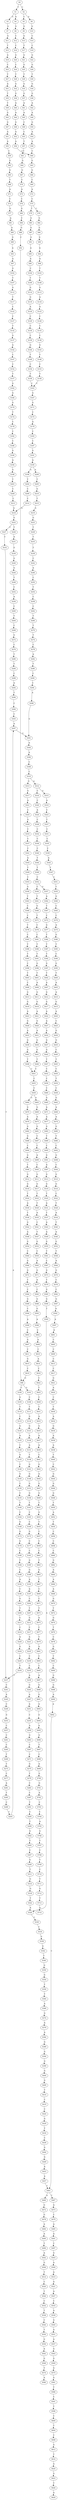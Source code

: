 strict digraph  {
	S0 -> S1 [ label = T ];
	S0 -> S2 [ label = C ];
	S1 -> S3 [ label = G ];
	S1 -> S4 [ label = A ];
	S2 -> S5 [ label = C ];
	S2 -> S6 [ label = A ];
	S3 -> S7 [ label = G ];
	S4 -> S8 [ label = G ];
	S5 -> S9 [ label = G ];
	S6 -> S10 [ label = G ];
	S7 -> S11 [ label = G ];
	S8 -> S12 [ label = C ];
	S9 -> S13 [ label = G ];
	S10 -> S14 [ label = C ];
	S11 -> S15 [ label = T ];
	S12 -> S16 [ label = C ];
	S13 -> S17 [ label = T ];
	S14 -> S18 [ label = C ];
	S15 -> S19 [ label = A ];
	S16 -> S20 [ label = G ];
	S17 -> S21 [ label = G ];
	S18 -> S22 [ label = G ];
	S19 -> S23 [ label = C ];
	S20 -> S24 [ label = C ];
	S21 -> S25 [ label = G ];
	S22 -> S26 [ label = G ];
	S23 -> S27 [ label = T ];
	S24 -> S28 [ label = T ];
	S25 -> S29 [ label = T ];
	S26 -> S30 [ label = T ];
	S27 -> S31 [ label = A ];
	S28 -> S32 [ label = G ];
	S29 -> S33 [ label = G ];
	S30 -> S34 [ label = G ];
	S31 -> S35 [ label = T ];
	S32 -> S36 [ label = G ];
	S33 -> S37 [ label = G ];
	S34 -> S38 [ label = G ];
	S35 -> S39 [ label = T ];
	S36 -> S40 [ label = A ];
	S37 -> S41 [ label = A ];
	S38 -> S42 [ label = A ];
	S39 -> S43 [ label = G ];
	S40 -> S44 [ label = A ];
	S41 -> S45 [ label = A ];
	S42 -> S46 [ label = A ];
	S43 -> S47 [ label = G ];
	S44 -> S48 [ label = G ];
	S45 -> S49 [ label = C ];
	S46 -> S50 [ label = G ];
	S47 -> S51 [ label = A ];
	S48 -> S52 [ label = A ];
	S49 -> S53 [ label = C ];
	S50 -> S54 [ label = A ];
	S51 -> S55 [ label = A ];
	S52 -> S56 [ label = A ];
	S53 -> S57 [ label = T ];
	S54 -> S58 [ label = A ];
	S55 -> S59 [ label = C ];
	S56 -> S60 [ label = C ];
	S57 -> S61 [ label = C ];
	S58 -> S60 [ label = C ];
	S59 -> S62 [ label = G ];
	S60 -> S63 [ label = G ];
	S61 -> S64 [ label = G ];
	S62 -> S65 [ label = G ];
	S63 -> S66 [ label = G ];
	S64 -> S67 [ label = G ];
	S65 -> S68 [ label = T ];
	S66 -> S69 [ label = C ];
	S67 -> S70 [ label = C ];
	S68 -> S71 [ label = A ];
	S69 -> S72 [ label = A ];
	S70 -> S73 [ label = A ];
	S71 -> S74 [ label = C ];
	S72 -> S75 [ label = C ];
	S73 -> S76 [ label = C ];
	S74 -> S77 [ label = G ];
	S75 -> S78 [ label = C ];
	S75 -> S79 [ label = T ];
	S76 -> S80 [ label = G ];
	S77 -> S81 [ label = A ];
	S78 -> S82 [ label = G ];
	S79 -> S83 [ label = G ];
	S80 -> S84 [ label = C ];
	S81 -> S85 [ label = A ];
	S82 -> S86 [ label = G ];
	S83 -> S87 [ label = G ];
	S84 -> S88 [ label = G ];
	S85 -> S89 [ label = G ];
	S86 -> S90 [ label = G ];
	S87 -> S91 [ label = G ];
	S88 -> S92 [ label = C ];
	S89 -> S93 [ label = A ];
	S90 -> S94 [ label = A ];
	S91 -> S95 [ label = A ];
	S92 -> S96 [ label = G ];
	S93 -> S97 [ label = A ];
	S94 -> S98 [ label = A ];
	S95 -> S99 [ label = A ];
	S96 -> S100 [ label = C ];
	S96 -> S101 [ label = G ];
	S97 -> S102 [ label = G ];
	S98 -> S103 [ label = T ];
	S99 -> S104 [ label = C ];
	S100 -> S105 [ label = G ];
	S101 -> S106 [ label = C ];
	S102 -> S107 [ label = T ];
	S103 -> S108 [ label = T ];
	S104 -> S109 [ label = T ];
	S105 -> S110 [ label = T ];
	S106 -> S111 [ label = T ];
	S107 -> S112 [ label = G ];
	S108 -> S113 [ label = G ];
	S109 -> S114 [ label = G ];
	S110 -> S115 [ label = C ];
	S111 -> S116 [ label = G ];
	S112 -> S117 [ label = T ];
	S113 -> S118 [ label = A ];
	S114 -> S119 [ label = G ];
	S115 -> S120 [ label = G ];
	S116 -> S121 [ label = G ];
	S117 -> S122 [ label = C ];
	S118 -> S123 [ label = A ];
	S119 -> S124 [ label = A ];
	S120 -> S125 [ label = A ];
	S121 -> S126 [ label = A ];
	S122 -> S127 [ label = C ];
	S123 -> S128 [ label = C ];
	S124 -> S129 [ label = C ];
	S125 -> S130 [ label = C ];
	S126 -> S131 [ label = A ];
	S127 -> S132 [ label = T ];
	S128 -> S133 [ label = C ];
	S129 -> S134 [ label = C ];
	S130 -> S135 [ label = G ];
	S131 -> S136 [ label = T ];
	S132 -> S137 [ label = G ];
	S133 -> S138 [ label = C ];
	S134 -> S139 [ label = C ];
	S135 -> S140 [ label = C ];
	S136 -> S141 [ label = G ];
	S137 -> S142 [ label = G ];
	S138 -> S143 [ label = G ];
	S139 -> S144 [ label = G ];
	S140 -> S145 [ label = G ];
	S141 -> S146 [ label = G ];
	S142 -> S147 [ label = C ];
	S143 -> S148 [ label = T ];
	S144 -> S149 [ label = T ];
	S145 -> S150 [ label = C ];
	S146 -> S151 [ label = G ];
	S147 -> S152 [ label = C ];
	S148 -> S153 [ label = C ];
	S149 -> S154 [ label = C ];
	S150 -> S155 [ label = C ];
	S151 -> S156 [ label = G ];
	S152 -> S157 [ label = T ];
	S153 -> S158 [ label = T ];
	S154 -> S159 [ label = T ];
	S155 -> S160 [ label = T ];
	S156 -> S161 [ label = T ];
	S157 -> S162 [ label = G ];
	S158 -> S163 [ label = C ];
	S159 -> S163 [ label = C ];
	S160 -> S164 [ label = C ];
	S161 -> S165 [ label = C ];
	S162 -> S166 [ label = G ];
	S163 -> S167 [ label = G ];
	S164 -> S168 [ label = G ];
	S165 -> S169 [ label = C ];
	S166 -> S170 [ label = G ];
	S167 -> S171 [ label = G ];
	S168 -> S172 [ label = G ];
	S169 -> S173 [ label = G ];
	S170 -> S174 [ label = T ];
	S171 -> S175 [ label = C ];
	S172 -> S176 [ label = G ];
	S173 -> S177 [ label = C ];
	S174 -> S178 [ label = C ];
	S175 -> S179 [ label = A ];
	S176 -> S180 [ label = C ];
	S177 -> S181 [ label = C ];
	S178 -> S182 [ label = C ];
	S179 -> S183 [ label = C ];
	S180 -> S184 [ label = T ];
	S181 -> S185 [ label = G ];
	S182 -> S186 [ label = C ];
	S183 -> S187 [ label = C ];
	S184 -> S188 [ label = C ];
	S185 -> S189 [ label = G ];
	S186 -> S190 [ label = G ];
	S187 -> S191 [ label = G ];
	S188 -> S192 [ label = A ];
	S189 -> S193 [ label = A ];
	S190 -> S194 [ label = A ];
	S191 -> S195 [ label = A ];
	S192 -> S196 [ label = C ];
	S193 -> S197 [ label = A ];
	S194 -> S198 [ label = G ];
	S195 -> S199 [ label = G ];
	S195 -> S200 [ label = A ];
	S196 -> S201 [ label = G ];
	S197 -> S202 [ label = C ];
	S198 -> S203 [ label = T ];
	S199 -> S204 [ label = T ];
	S200 -> S205 [ label = T ];
	S201 -> S206 [ label = T ];
	S202 -> S207 [ label = T ];
	S203 -> S208 [ label = C ];
	S204 -> S209 [ label = C ];
	S205 -> S210 [ label = G ];
	S206 -> S211 [ label = C ];
	S207 -> S212 [ label = G ];
	S208 -> S213 [ label = C ];
	S209 -> S214 [ label = C ];
	S210 -> S215 [ label = T ];
	S211 -> S216 [ label = C ];
	S212 -> S217 [ label = C ];
	S213 -> S218 [ label = A ];
	S214 -> S218 [ label = A ];
	S215 -> S219 [ label = A ];
	S216 -> S220 [ label = A ];
	S217 -> S221 [ label = A ];
	S218 -> S222 [ label = G ];
	S219 -> S223 [ label = G ];
	S220 -> S224 [ label = G ];
	S221 -> S225 [ label = A ];
	S222 -> S226 [ label = T ];
	S222 -> S227 [ label = C ];
	S223 -> S228 [ label = T ];
	S224 -> S229 [ label = C ];
	S225 -> S230 [ label = C ];
	S226 -> S231 [ label = A ];
	S227 -> S232 [ label = T ];
	S228 -> S233 [ label = T ];
	S229 -> S234 [ label = T ];
	S230 -> S235 [ label = C ];
	S231 -> S236 [ label = G ];
	S232 -> S237 [ label = T ];
	S233 -> S238 [ label = T ];
	S234 -> S237 [ label = T ];
	S235 -> S239 [ label = A ];
	S236 -> S240 [ label = G ];
	S237 -> S241 [ label = C ];
	S238 -> S242 [ label = C ];
	S239 -> S243 [ label = G ];
	S240 -> S244 [ label = G ];
	S241 -> S245 [ label = A ];
	S242 -> S246 [ label = A ];
	S243 -> S247 [ label = A ];
	S244 -> S248 [ label = T ];
	S245 -> S249 [ label = C ];
	S246 -> S250 [ label = C ];
	S247 -> S251 [ label = A ];
	S248 -> S252 [ label = C ];
	S249 -> S253 [ label = G ];
	S250 -> S254 [ label = T ];
	S251 -> S255 [ label = C ];
	S252 -> S256 [ label = A ];
	S253 -> S257 [ label = C ];
	S254 -> S258 [ label = C ];
	S255 -> S259 [ label = A ];
	S256 -> S260 [ label = C ];
	S257 -> S261 [ label = C ];
	S258 -> S262 [ label = C ];
	S259 -> S263 [ label = G ];
	S260 -> S264 [ label = T ];
	S261 -> S265 [ label = C ];
	S262 -> S266 [ label = T ];
	S263 -> S267 [ label = C ];
	S264 -> S268 [ label = C ];
	S265 -> S269 [ label = T ];
	S266 -> S270 [ label = T ];
	S267 -> S271 [ label = C ];
	S268 -> S272 [ label = G ];
	S269 -> S273 [ label = T ];
	S270 -> S274 [ label = T ];
	S271 -> S275 [ label = G ];
	S272 -> S276 [ label = C ];
	S273 -> S277 [ label = C ];
	S274 -> S278 [ label = C ];
	S275 -> S279 [ label = T ];
	S276 -> S280 [ label = T ];
	S277 -> S281 [ label = A ];
	S278 -> S282 [ label = A ];
	S279 -> S283 [ label = C ];
	S280 -> S284 [ label = T ];
	S281 -> S285 [ label = T ];
	S282 -> S286 [ label = T ];
	S283 -> S287 [ label = C ];
	S284 -> S288 [ label = C ];
	S285 -> S289 [ label = C ];
	S286 -> S290 [ label = C ];
	S287 -> S291 [ label = T ];
	S288 -> S292 [ label = A ];
	S289 -> S293 [ label = C ];
	S290 -> S294 [ label = C ];
	S291 -> S295 [ label = C ];
	S292 -> S296 [ label = T ];
	S293 -> S297 [ label = A ];
	S294 -> S298 [ label = A ];
	S295 -> S299 [ label = T ];
	S296 -> S300 [ label = C ];
	S297 -> S301 [ label = G ];
	S298 -> S301 [ label = G ];
	S299 -> S302 [ label = G ];
	S300 -> S303 [ label = C ];
	S301 -> S304 [ label = A ];
	S302 -> S305 [ label = T ];
	S303 -> S297 [ label = A ];
	S304 -> S306 [ label = A ];
	S305 -> S307 [ label = C ];
	S306 -> S308 [ label = C ];
	S307 -> S309 [ label = G ];
	S308 -> S310 [ label = C ];
	S309 -> S311 [ label = T ];
	S310 -> S312 [ label = A ];
	S310 -> S313 [ label = G ];
	S311 -> S314 [ label = G ];
	S312 -> S315 [ label = G ];
	S312 -> S316 [ label = C ];
	S313 -> S317 [ label = G ];
	S314 -> S318 [ label = G ];
	S315 -> S319 [ label = A ];
	S316 -> S320 [ label = C ];
	S317 -> S321 [ label = A ];
	S318 -> S322 [ label = T ];
	S319 -> S323 [ label = C ];
	S320 -> S324 [ label = A ];
	S321 -> S325 [ label = C ];
	S322 -> S326 [ label = A ];
	S323 -> S327 [ label = T ];
	S324 -> S328 [ label = C ];
	S325 -> S329 [ label = G ];
	S326 -> S330 [ label = C ];
	S327 -> S331 [ label = C ];
	S328 -> S332 [ label = C ];
	S329 -> S333 [ label = C ];
	S330 -> S334 [ label = C ];
	S331 -> S335 [ label = C ];
	S332 -> S336 [ label = C ];
	S333 -> S337 [ label = C ];
	S334 -> S338 [ label = G ];
	S335 -> S339 [ label = C ];
	S336 -> S340 [ label = C ];
	S337 -> S341 [ label = C ];
	S338 -> S342 [ label = G ];
	S339 -> S343 [ label = A ];
	S340 -> S344 [ label = T ];
	S341 -> S345 [ label = A ];
	S342 -> S346 [ label = T ];
	S343 -> S347 [ label = T ];
	S344 -> S348 [ label = T ];
	S345 -> S349 [ label = T ];
	S346 -> S350 [ label = G ];
	S347 -> S351 [ label = C ];
	S348 -> S352 [ label = C ];
	S349 -> S353 [ label = C ];
	S350 -> S354 [ label = G ];
	S351 -> S355 [ label = T ];
	S352 -> S356 [ label = C ];
	S352 -> S357 [ label = G ];
	S353 -> S358 [ label = G ];
	S354 -> S359 [ label = T ];
	S355 -> S360 [ label = G ];
	S356 -> S361 [ label = T ];
	S357 -> S362 [ label = A ];
	S358 -> S363 [ label = T ];
	S359 -> S364 [ label = T ];
	S360 -> S365 [ label = C ];
	S361 -> S366 [ label = G ];
	S362 -> S367 [ label = T ];
	S363 -> S368 [ label = C ];
	S364 -> S369 [ label = A ];
	S365 -> S370 [ label = C ];
	S366 -> S371 [ label = T ];
	S367 -> S372 [ label = C ];
	S368 -> S373 [ label = C ];
	S369 -> S374 [ label = G ];
	S370 -> S375 [ label = A ];
	S371 -> S376 [ label = C ];
	S372 -> S377 [ label = G ];
	S373 -> S378 [ label = T ];
	S374 -> S379 [ label = A ];
	S375 -> S380 [ label = G ];
	S376 -> S381 [ label = C ];
	S377 -> S382 [ label = T ];
	S378 -> S383 [ label = C ];
	S379 -> S384 [ label = A ];
	S380 -> S385 [ label = T ];
	S381 -> S386 [ label = T ];
	S382 -> S387 [ label = T ];
	S383 -> S388 [ label = T ];
	S384 -> S389 [ label = G ];
	S385 -> S390 [ label = C ];
	S386 -> S391 [ label = T ];
	S387 -> S392 [ label = T ];
	S388 -> S393 [ label = T ];
	S389 -> S394 [ label = G ];
	S390 -> S395 [ label = G ];
	S391 -> S396 [ label = G ];
	S392 -> S397 [ label = G ];
	S393 -> S398 [ label = C ];
	S394 -> S399 [ label = G ];
	S395 -> S400 [ label = T ];
	S396 -> S401 [ label = T ];
	S397 -> S402 [ label = T ];
	S398 -> S403 [ label = T ];
	S399 -> S404 [ label = G ];
	S400 -> S405 [ label = A ];
	S401 -> S406 [ label = A ];
	S402 -> S407 [ label = A ];
	S403 -> S408 [ label = C ];
	S404 -> S409 [ label = G ];
	S405 -> S410 [ label = A ];
	S406 -> S411 [ label = G ];
	S407 -> S412 [ label = G ];
	S408 -> S413 [ label = G ];
	S409 -> S414 [ label = T ];
	S410 -> S415 [ label = G ];
	S411 -> S416 [ label = G ];
	S412 -> S417 [ label = G ];
	S413 -> S418 [ label = G ];
	S414 -> S419 [ label = C ];
	S415 -> S420 [ label = A ];
	S416 -> S421 [ label = A ];
	S417 -> S422 [ label = A ];
	S418 -> S423 [ label = A ];
	S419 -> S424 [ label = C ];
	S420 -> S425 [ label = C ];
	S421 -> S426 [ label = G ];
	S422 -> S427 [ label = A ];
	S423 -> S428 [ label = G ];
	S424 -> S429 [ label = G ];
	S425 -> S430 [ label = G ];
	S426 -> S431 [ label = A ];
	S427 -> S432 [ label = A ];
	S428 -> S433 [ label = A ];
	S429 -> S434 [ label = T ];
	S430 -> S435 [ label = G ];
	S431 -> S436 [ label = G ];
	S432 -> S437 [ label = G ];
	S433 -> S438 [ label = G ];
	S434 -> S439 [ label = C ];
	S435 -> S440 [ label = C ];
	S436 -> S441 [ label = G ];
	S437 -> S442 [ label = G ];
	S438 -> S443 [ label = G ];
	S439 -> S444 [ label = G ];
	S440 -> S445 [ label = T ];
	S441 -> S446 [ label = T ];
	S442 -> S447 [ label = T ];
	S443 -> S448 [ label = T ];
	S444 -> S449 [ label = G ];
	S445 -> S450 [ label = C ];
	S446 -> S451 [ label = C ];
	S447 -> S452 [ label = C ];
	S448 -> S451 [ label = C ];
	S449 -> S453 [ label = A ];
	S450 -> S454 [ label = T ];
	S451 -> S455 [ label = C ];
	S452 -> S456 [ label = C ];
	S453 -> S457 [ label = A ];
	S454 -> S458 [ label = C ];
	S455 -> S459 [ label = C ];
	S456 -> S460 [ label = C ];
	S457 -> S461 [ label = C ];
	S458 -> S462 [ label = G ];
	S459 -> S463 [ label = A ];
	S459 -> S464 [ label = G ];
	S460 -> S465 [ label = G ];
	S461 -> S466 [ label = A ];
	S461 -> S467 [ label = T ];
	S462 -> S468 [ label = A ];
	S463 -> S469 [ label = G ];
	S464 -> S470 [ label = G ];
	S465 -> S471 [ label = A ];
	S466 -> S472 [ label = G ];
	S467 -> S473 [ label = A ];
	S468 -> S474 [ label = A ];
	S469 -> S475 [ label = A ];
	S470 -> S476 [ label = A ];
	S471 -> S477 [ label = A ];
	S472 -> S478 [ label = G ];
	S473 -> S479 [ label = C ];
	S474 -> S480 [ label = G ];
	S475 -> S481 [ label = G ];
	S476 -> S482 [ label = G ];
	S477 -> S483 [ label = G ];
	S478 -> S484 [ label = A ];
	S479 -> S485 [ label = A ];
	S480 -> S486 [ label = T ];
	S481 -> S487 [ label = C ];
	S482 -> S488 [ label = G ];
	S483 -> S489 [ label = T ];
	S484 -> S490 [ label = A ];
	S485 -> S491 [ label = A ];
	S486 -> S492 [ label = C ];
	S487 -> S493 [ label = C ];
	S488 -> S494 [ label = C ];
	S489 -> S495 [ label = C ];
	S490 -> S496 [ label = T ];
	S491 -> S497 [ label = C ];
	S492 -> S498 [ label = G ];
	S493 -> S499 [ label = A ];
	S494 -> S500 [ label = G ];
	S495 -> S501 [ label = G ];
	S496 -> S502 [ label = A ];
	S497 -> S503 [ label = G ];
	S498 -> S504 [ label = C ];
	S499 -> S505 [ label = C ];
	S500 -> S506 [ label = T ];
	S501 -> S507 [ label = A ];
	S502 -> S508 [ label = G ];
	S503 -> S509 [ label = A ];
	S504 -> S510 [ label = G ];
	S505 -> S511 [ label = G ];
	S506 -> S512 [ label = G ];
	S507 -> S513 [ label = G ];
	S508 -> S514 [ label = T ];
	S509 -> S515 [ label = A ];
	S510 -> S516 [ label = G ];
	S511 -> S517 [ label = G ];
	S512 -> S518 [ label = G ];
	S513 -> S519 [ label = G ];
	S514 -> S520 [ label = C ];
	S515 -> S521 [ label = A ];
	S516 -> S522 [ label = C ];
	S517 -> S523 [ label = T ];
	S518 -> S524 [ label = T ];
	S519 -> S525 [ label = T ];
	S520 -> S526 [ label = T ];
	S521 -> S527 [ label = A ];
	S522 -> S528 [ label = T ];
	S523 -> S529 [ label = T ];
	S524 -> S530 [ label = A ];
	S525 -> S531 [ label = A ];
	S526 -> S532 [ label = C ];
	S527 -> S533 [ label = C ];
	S528 -> S534 [ label = A ];
	S529 -> S535 [ label = A ];
	S530 -> S536 [ label = T ];
	S531 -> S537 [ label = T ];
	S532 -> S538 [ label = T ];
	S533 -> S539 [ label = A ];
	S534 -> S540 [ label = T ];
	S535 -> S541 [ label = C ];
	S536 -> S542 [ label = G ];
	S537 -> S543 [ label = A ];
	S538 -> S544 [ label = C ];
	S539 -> S545 [ label = G ];
	S540 -> S546 [ label = A ];
	S541 -> S547 [ label = T ];
	S542 -> S548 [ label = A ];
	S543 -> S549 [ label = A ];
	S544 -> S550 [ label = T ];
	S545 -> S551 [ label = A ];
	S546 -> S552 [ label = G ];
	S547 -> S553 [ label = G ];
	S548 -> S554 [ label = G ];
	S549 -> S555 [ label = G ];
	S550 -> S556 [ label = G ];
	S551 -> S557 [ label = A ];
	S552 -> S558 [ label = T ];
	S553 -> S559 [ label = C ];
	S554 -> S560 [ label = C ];
	S555 -> S561 [ label = T ];
	S556 -> S562 [ label = A ];
	S557 -> S563 [ label = G ];
	S558 -> S564 [ label = A ];
	S559 -> S565 [ label = A ];
	S560 -> S566 [ label = G ];
	S561 -> S567 [ label = C ];
	S562 -> S568 [ label = G ];
	S563 -> S569 [ label = G ];
	S564 -> S570 [ label = G ];
	S565 -> S571 [ label = G ];
	S566 -> S572 [ label = G ];
	S567 -> S573 [ label = G ];
	S568 -> S574 [ label = T ];
	S569 -> S575 [ label = G ];
	S570 -> S576 [ label = C ];
	S571 -> S577 [ label = A ];
	S572 -> S578 [ label = T ];
	S573 -> S579 [ label = T ];
	S574 -> S580 [ label = A ];
	S575 -> S581 [ label = G ];
	S576 -> S582 [ label = C ];
	S577 -> S583 [ label = C ];
	S578 -> S584 [ label = C ];
	S579 -> S585 [ label = G ];
	S581 -> S586 [ label = T ];
	S582 -> S587 [ label = G ];
	S583 -> S588 [ label = G ];
	S584 -> S589 [ label = G ];
	S585 -> S590 [ label = G ];
	S586 -> S591 [ label = C ];
	S587 -> S592 [ label = A ];
	S588 -> S593 [ label = G ];
	S589 -> S594 [ label = C ];
	S590 -> S595 [ label = T ];
	S591 -> S596 [ label = T ];
	S592 -> S597 [ label = A ];
	S593 -> S598 [ label = A ];
	S594 -> S599 [ label = A ];
	S595 -> S326 [ label = A ];
	S596 -> S600 [ label = C ];
	S597 -> S601 [ label = A ];
	S598 -> S602 [ label = C ];
	S599 -> S603 [ label = C ];
	S600 -> S604 [ label = T ];
	S601 -> S605 [ label = C ];
	S602 -> S606 [ label = A ];
	S603 -> S607 [ label = G ];
	S604 -> S608 [ label = C ];
	S605 -> S609 [ label = C ];
	S606 -> S610 [ label = C ];
	S607 -> S611 [ label = C ];
	S608 -> S612 [ label = G ];
	S609 -> S613 [ label = C ];
	S610 -> S614 [ label = A ];
	S611 -> S615 [ label = G ];
	S612 -> S616 [ label = T ];
	S613 -> S617 [ label = C ];
	S614 -> S618 [ label = C ];
	S615 -> S619 [ label = C ];
	S616 -> S620 [ label = G ];
	S617 -> S621 [ label = G ];
	S618 -> S622 [ label = C ];
	S619 -> S96 [ label = G ];
	S620 -> S623 [ label = G ];
	S621 -> S624 [ label = A ];
	S622 -> S625 [ label = T ];
	S623 -> S626 [ label = T ];
	S624 -> S627 [ label = C ];
	S625 -> S628 [ label = C ];
	S626 -> S629 [ label = A ];
	S627 -> S630 [ label = T ];
	S628 -> S631 [ label = T ];
	S630 -> S632 [ label = A ];
	S631 -> S633 [ label = A ];
	S632 -> S634 [ label = G ];
	S633 -> S635 [ label = G ];
	S634 -> S636 [ label = A ];
	S635 -> S637 [ label = A ];
	S636 -> S638 [ label = A ];
	S637 -> S639 [ label = A ];
	S638 -> S640 [ label = T ];
	S639 -> S641 [ label = C ];
	S640 -> S642 [ label = C ];
	S641 -> S643 [ label = G ];
	S642 -> S644 [ label = G ];
	S643 -> S645 [ label = A ];
	S644 -> S646 [ label = G ];
	S645 -> S647 [ label = G ];
	S646 -> S648 [ label = G ];
	S647 -> S649 [ label = G ];
	S648 -> S650 [ label = T ];
	S649 -> S651 [ label = T ];
	S650 -> S652 [ label = A ];
	S651 -> S653 [ label = G ];
	S652 -> S654 [ label = T ];
	S653 -> S655 [ label = T ];
	S654 -> S656 [ label = C ];
	S655 -> S657 [ label = C ];
	S656 -> S658 [ label = C ];
	S657 -> S659 [ label = C ];
	S658 -> S660 [ label = C ];
	S659 -> S661 [ label = C ];
	S660 -> S662 [ label = G ];
	S661 -> S663 [ label = T ];
	S662 -> S664 [ label = A ];
	S663 -> S665 [ label = G ];
	S664 -> S666 [ label = A ];
	S665 -> S667 [ label = T ];
	S666 -> S668 [ label = A ];
	S667 -> S669 [ label = C ];
	S668 -> S670 [ label = G ];
	S669 -> S671 [ label = C ];
	S670 -> S672 [ label = T ];
	S671 -> S673 [ label = T ];
	S672 -> S674 [ label = G ];
	S673 -> S675 [ label = A ];
	S674 -> S676 [ label = T ];
	S675 -> S677 [ label = C ];
	S676 -> S678 [ label = C ];
	S677 -> S679 [ label = T ];
	S678 -> S680 [ label = G ];
	S679 -> S681 [ label = A ];
	S680 -> S682 [ label = T ];
	S681 -> S683 [ label = C ];
	S682 -> S684 [ label = C ];
	S683 -> S685 [ label = C ];
	S684 -> S686 [ label = G ];
	S685 -> S687 [ label = A ];
	S686 -> S688 [ label = G ];
	S687 -> S689 [ label = G ];
	S688 -> S690 [ label = A ];
	S689 -> S691 [ label = G ];
	S690 -> S692 [ label = A ];
	S691 -> S693 [ label = A ];
	S692 -> S461 [ label = C ];
	S693 -> S694 [ label = G ];
	S694 -> S695 [ label = A ];
	S695 -> S696 [ label = G ];
	S696 -> S697 [ label = T ];
	S697 -> S698 [ label = C ];
	S698 -> S699 [ label = A ];
	S699 -> S700 [ label = G ];
	S700 -> S701 [ label = G ];
	S701 -> S702 [ label = A ];
	S702 -> S703 [ label = C ];
	S703 -> S704 [ label = C ];
	S704 -> S705 [ label = A ];
	S705 -> S706 [ label = G ];
	S706 -> S707 [ label = T ];
	S707 -> S708 [ label = C ];
	S708 -> S709 [ label = T ];
	S709 -> S710 [ label = C ];
	S710 -> S711 [ label = T ];
	S711 -> S712 [ label = G ];
	S712 -> S713 [ label = T ];
	S713 -> S714 [ label = A ];
}
